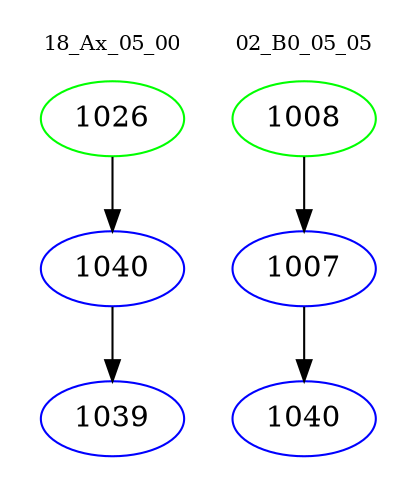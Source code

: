 digraph{
subgraph cluster_0 {
color = white
label = "18_Ax_05_00";
fontsize=10;
T0_1026 [label="1026", color="green"]
T0_1026 -> T0_1040 [color="black"]
T0_1040 [label="1040", color="blue"]
T0_1040 -> T0_1039 [color="black"]
T0_1039 [label="1039", color="blue"]
}
subgraph cluster_1 {
color = white
label = "02_B0_05_05";
fontsize=10;
T1_1008 [label="1008", color="green"]
T1_1008 -> T1_1007 [color="black"]
T1_1007 [label="1007", color="blue"]
T1_1007 -> T1_1040 [color="black"]
T1_1040 [label="1040", color="blue"]
}
}

